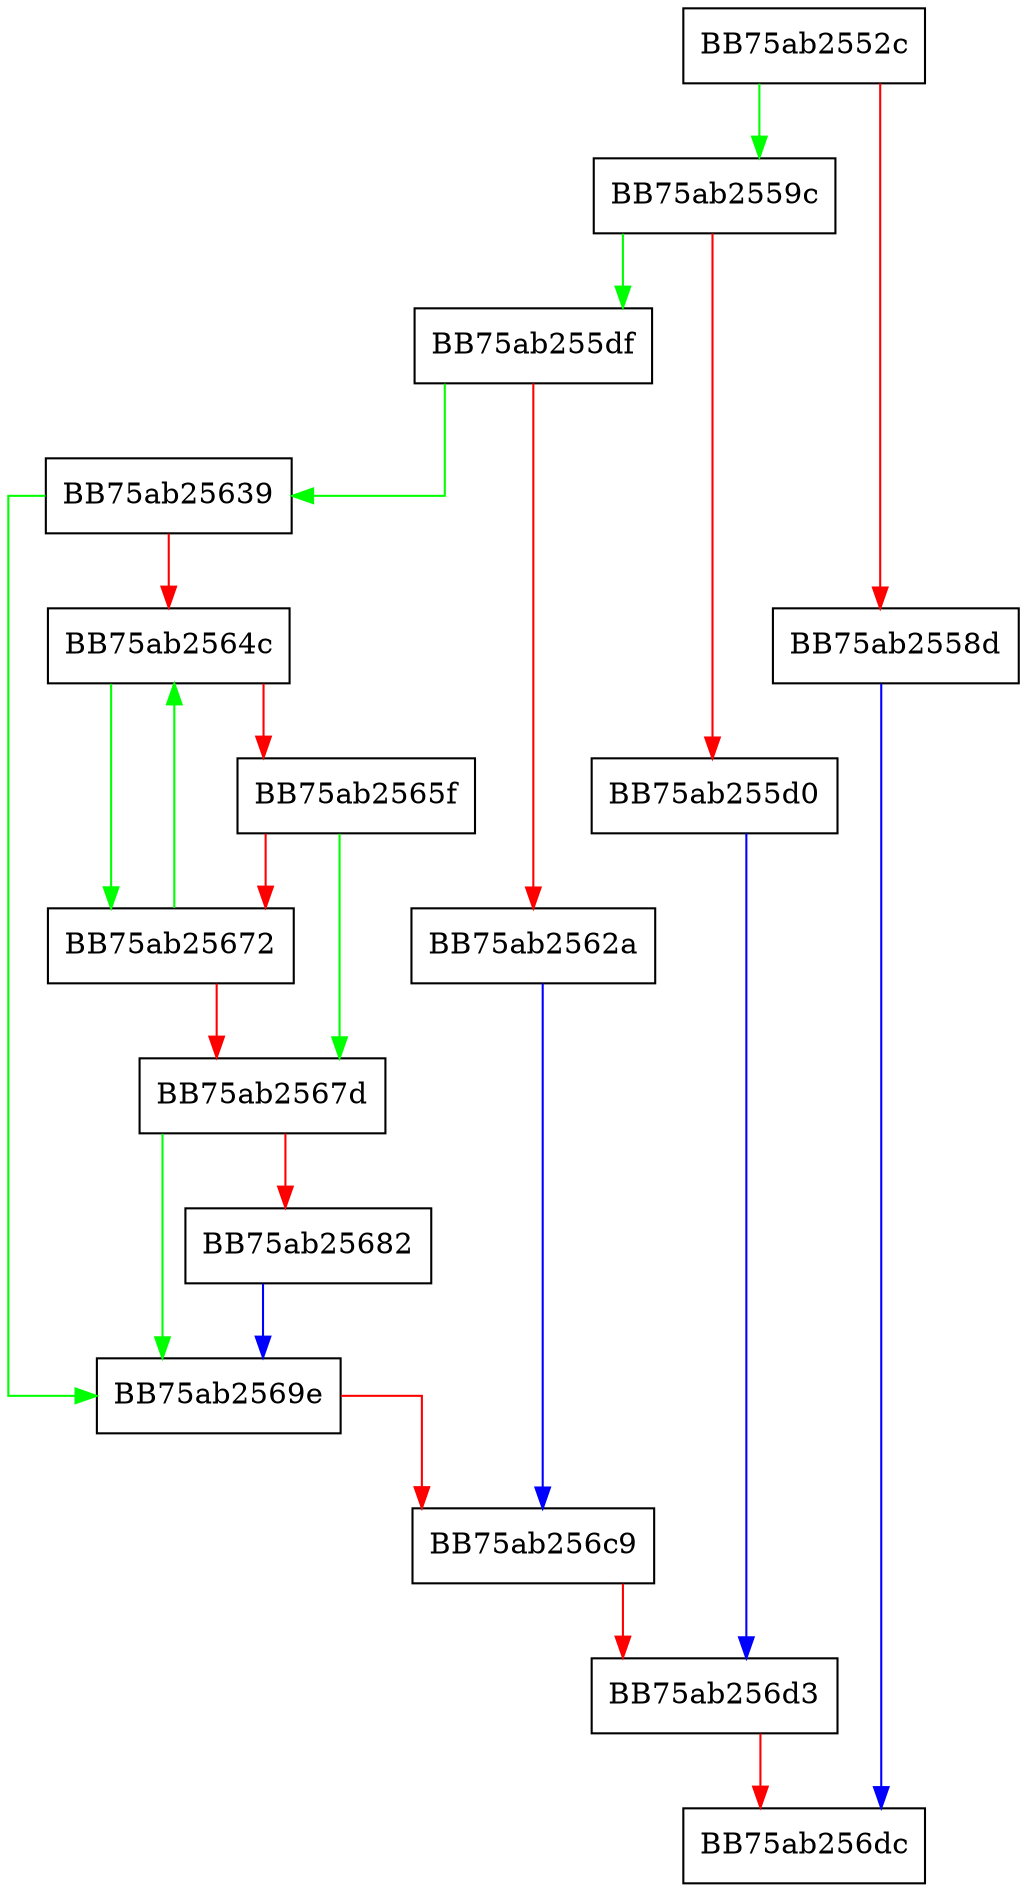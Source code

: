 digraph system_category_message_win32 {
  node [shape="box"];
  graph [splines=ortho];
  BB75ab2552c -> BB75ab2559c [color="green"];
  BB75ab2552c -> BB75ab2558d [color="red"];
  BB75ab2558d -> BB75ab256dc [color="blue"];
  BB75ab2559c -> BB75ab255df [color="green"];
  BB75ab2559c -> BB75ab255d0 [color="red"];
  BB75ab255d0 -> BB75ab256d3 [color="blue"];
  BB75ab255df -> BB75ab25639 [color="green"];
  BB75ab255df -> BB75ab2562a [color="red"];
  BB75ab2562a -> BB75ab256c9 [color="blue"];
  BB75ab25639 -> BB75ab2569e [color="green"];
  BB75ab25639 -> BB75ab2564c [color="red"];
  BB75ab2564c -> BB75ab25672 [color="green"];
  BB75ab2564c -> BB75ab2565f [color="red"];
  BB75ab2565f -> BB75ab2567d [color="green"];
  BB75ab2565f -> BB75ab25672 [color="red"];
  BB75ab25672 -> BB75ab2564c [color="green"];
  BB75ab25672 -> BB75ab2567d [color="red"];
  BB75ab2567d -> BB75ab2569e [color="green"];
  BB75ab2567d -> BB75ab25682 [color="red"];
  BB75ab25682 -> BB75ab2569e [color="blue"];
  BB75ab2569e -> BB75ab256c9 [color="red"];
  BB75ab256c9 -> BB75ab256d3 [color="red"];
  BB75ab256d3 -> BB75ab256dc [color="red"];
}